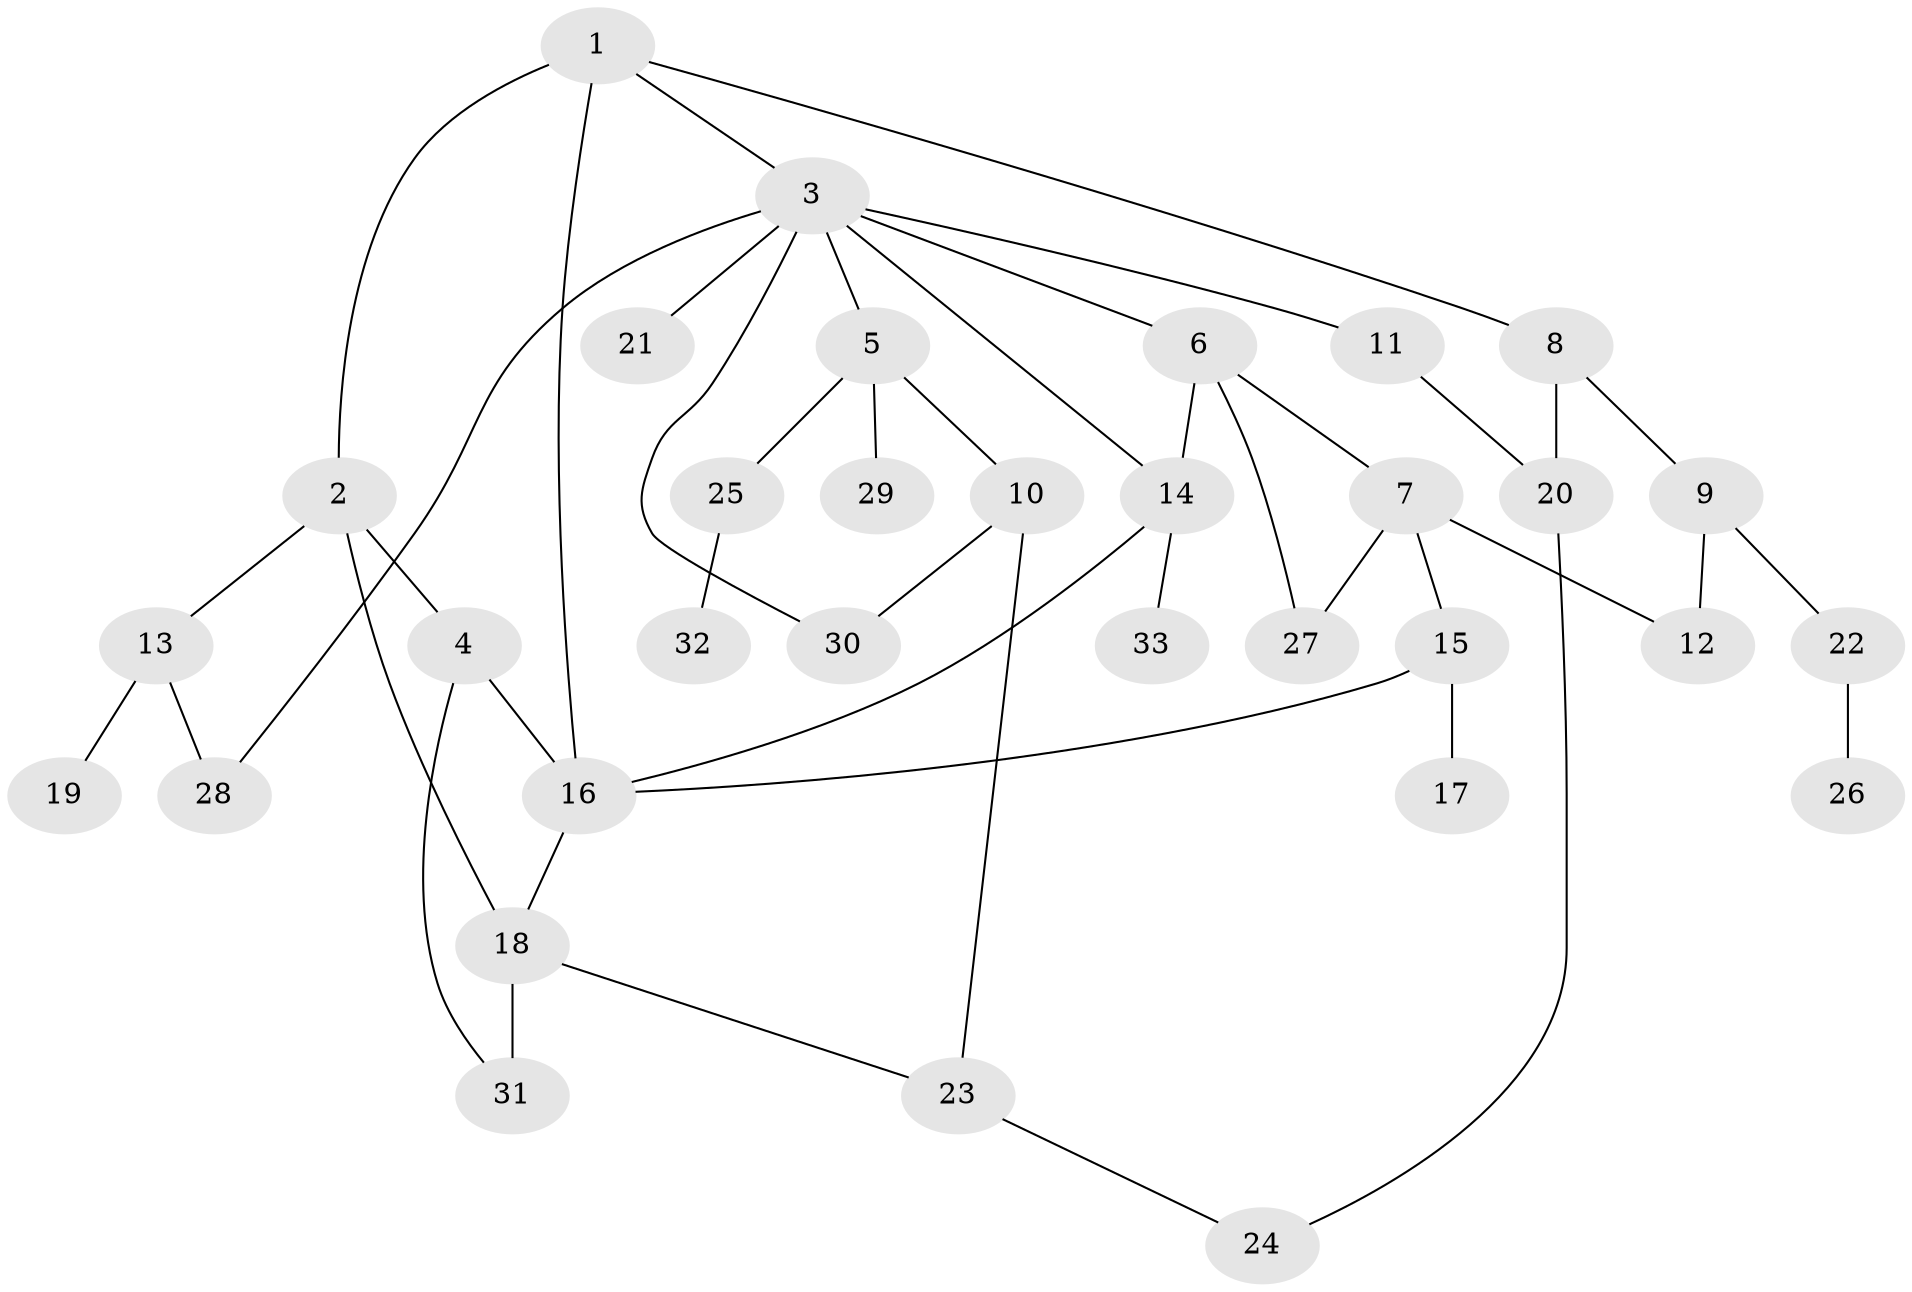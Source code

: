 // original degree distribution, {4: 0.13846153846153847, 5: 0.03076923076923077, 9: 0.015384615384615385, 3: 0.15384615384615385, 6: 0.015384615384615385, 2: 0.35384615384615387, 1: 0.2923076923076923}
// Generated by graph-tools (version 1.1) at 2025/34/03/09/25 02:34:19]
// undirected, 33 vertices, 45 edges
graph export_dot {
graph [start="1"]
  node [color=gray90,style=filled];
  1;
  2;
  3;
  4;
  5;
  6;
  7;
  8;
  9;
  10;
  11;
  12;
  13;
  14;
  15;
  16;
  17;
  18;
  19;
  20;
  21;
  22;
  23;
  24;
  25;
  26;
  27;
  28;
  29;
  30;
  31;
  32;
  33;
  1 -- 2 [weight=1.0];
  1 -- 3 [weight=1.0];
  1 -- 8 [weight=1.0];
  1 -- 16 [weight=1.0];
  2 -- 4 [weight=1.0];
  2 -- 13 [weight=1.0];
  2 -- 18 [weight=1.0];
  3 -- 5 [weight=1.0];
  3 -- 6 [weight=1.0];
  3 -- 11 [weight=1.0];
  3 -- 14 [weight=1.0];
  3 -- 21 [weight=1.0];
  3 -- 28 [weight=1.0];
  3 -- 30 [weight=1.0];
  4 -- 16 [weight=1.0];
  4 -- 31 [weight=1.0];
  5 -- 10 [weight=1.0];
  5 -- 25 [weight=1.0];
  5 -- 29 [weight=1.0];
  6 -- 7 [weight=1.0];
  6 -- 14 [weight=1.0];
  6 -- 27 [weight=1.0];
  7 -- 12 [weight=1.0];
  7 -- 15 [weight=2.0];
  7 -- 27 [weight=1.0];
  8 -- 9 [weight=1.0];
  8 -- 20 [weight=1.0];
  9 -- 12 [weight=2.0];
  9 -- 22 [weight=1.0];
  10 -- 23 [weight=1.0];
  10 -- 30 [weight=1.0];
  11 -- 20 [weight=1.0];
  13 -- 19 [weight=1.0];
  13 -- 28 [weight=1.0];
  14 -- 16 [weight=1.0];
  14 -- 33 [weight=1.0];
  15 -- 16 [weight=1.0];
  15 -- 17 [weight=1.0];
  16 -- 18 [weight=1.0];
  18 -- 23 [weight=1.0];
  18 -- 31 [weight=2.0];
  20 -- 24 [weight=1.0];
  22 -- 26 [weight=1.0];
  23 -- 24 [weight=1.0];
  25 -- 32 [weight=1.0];
}
